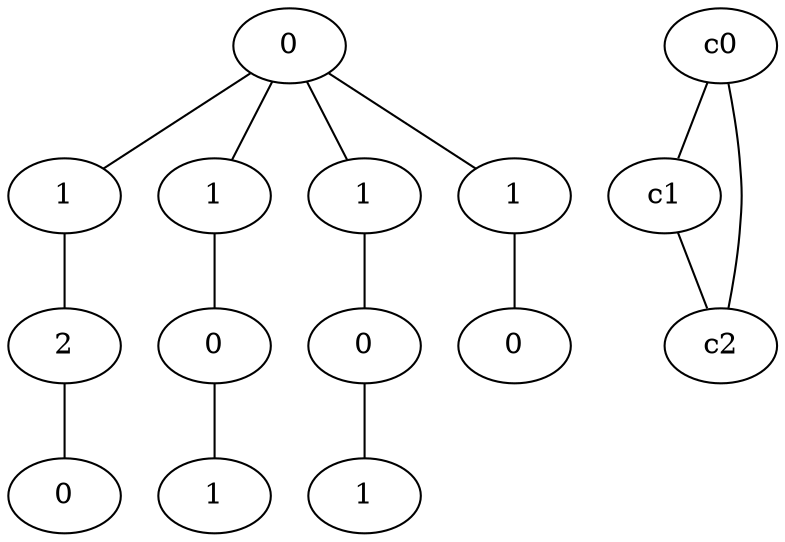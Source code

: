graph {
a0[label=0];
a1[label=1];
a2[label=2];
a3[label=0];
a4[label=1];
a5[label=0];
a6[label=1];
a7[label=1];
a8[label=0];
a9[label=1];
a10[label=1];
a11[label=0];
a0 -- a1;
a0 -- a4;
a0 -- a7;
a0 -- a10;
a1 -- a2;
a2 -- a3;
a4 -- a5;
a5 -- a6;
a7 -- a8;
a8 -- a9;
a10 -- a11;
c0 -- c1;
c0 -- c2;
c1 -- c2;
}
